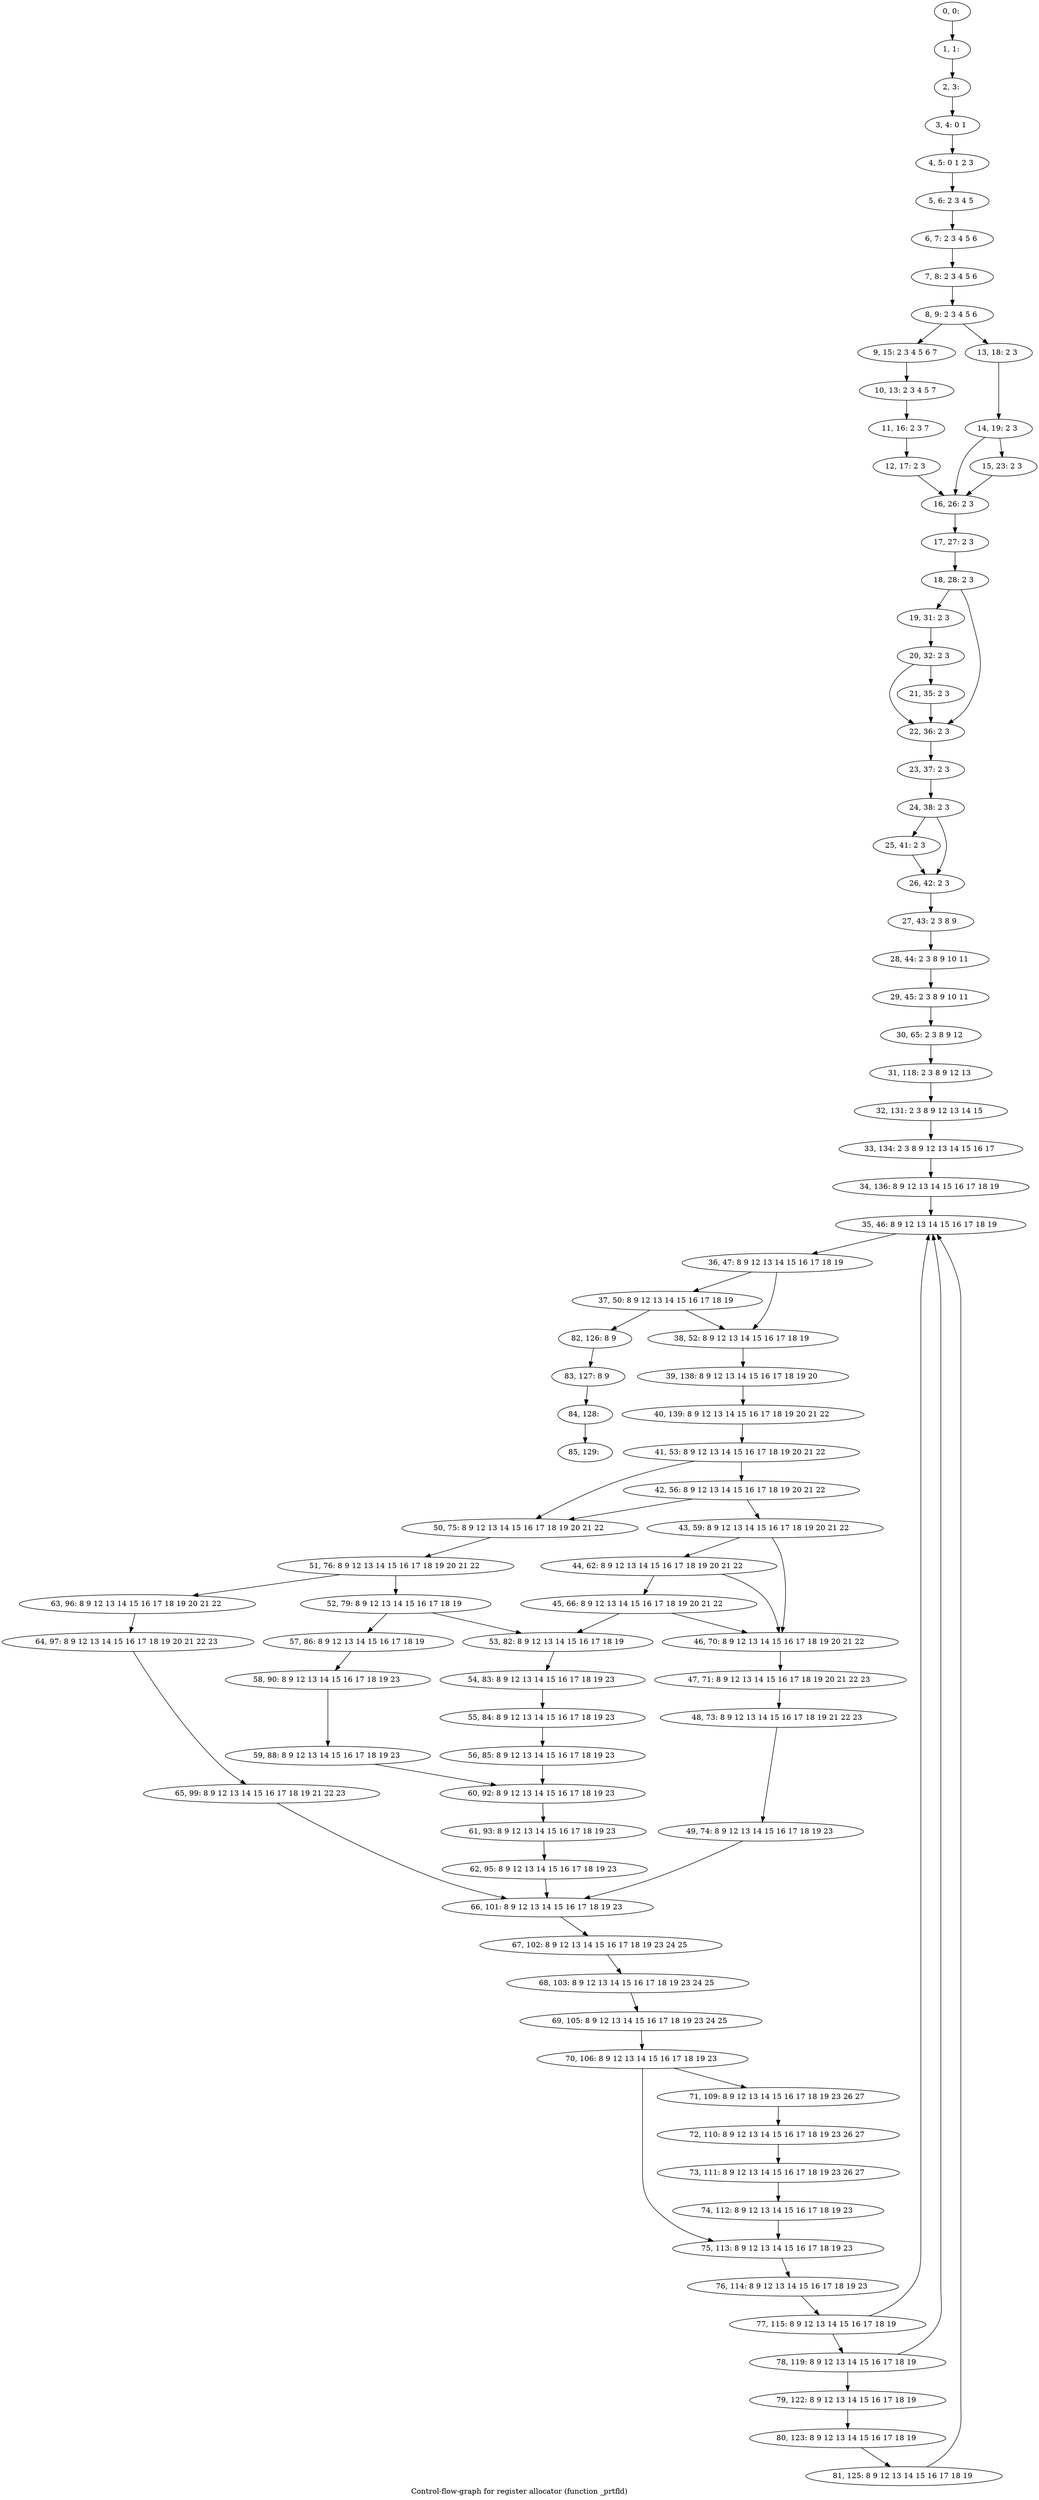 digraph G {
graph [label="Control-flow-graph for register allocator (function _prtfld)"]
0[label="0, 0: "];
1[label="1, 1: "];
2[label="2, 3: "];
3[label="3, 4: 0 1 "];
4[label="4, 5: 0 1 2 3 "];
5[label="5, 6: 2 3 4 5 "];
6[label="6, 7: 2 3 4 5 6 "];
7[label="7, 8: 2 3 4 5 6 "];
8[label="8, 9: 2 3 4 5 6 "];
9[label="9, 15: 2 3 4 5 6 7 "];
10[label="10, 13: 2 3 4 5 7 "];
11[label="11, 16: 2 3 7 "];
12[label="12, 17: 2 3 "];
13[label="13, 18: 2 3 "];
14[label="14, 19: 2 3 "];
15[label="15, 23: 2 3 "];
16[label="16, 26: 2 3 "];
17[label="17, 27: 2 3 "];
18[label="18, 28: 2 3 "];
19[label="19, 31: 2 3 "];
20[label="20, 32: 2 3 "];
21[label="21, 35: 2 3 "];
22[label="22, 36: 2 3 "];
23[label="23, 37: 2 3 "];
24[label="24, 38: 2 3 "];
25[label="25, 41: 2 3 "];
26[label="26, 42: 2 3 "];
27[label="27, 43: 2 3 8 9 "];
28[label="28, 44: 2 3 8 9 10 11 "];
29[label="29, 45: 2 3 8 9 10 11 "];
30[label="30, 65: 2 3 8 9 12 "];
31[label="31, 118: 2 3 8 9 12 13 "];
32[label="32, 131: 2 3 8 9 12 13 14 15 "];
33[label="33, 134: 2 3 8 9 12 13 14 15 16 17 "];
34[label="34, 136: 8 9 12 13 14 15 16 17 18 19 "];
35[label="35, 46: 8 9 12 13 14 15 16 17 18 19 "];
36[label="36, 47: 8 9 12 13 14 15 16 17 18 19 "];
37[label="37, 50: 8 9 12 13 14 15 16 17 18 19 "];
38[label="38, 52: 8 9 12 13 14 15 16 17 18 19 "];
39[label="39, 138: 8 9 12 13 14 15 16 17 18 19 20 "];
40[label="40, 139: 8 9 12 13 14 15 16 17 18 19 20 21 22 "];
41[label="41, 53: 8 9 12 13 14 15 16 17 18 19 20 21 22 "];
42[label="42, 56: 8 9 12 13 14 15 16 17 18 19 20 21 22 "];
43[label="43, 59: 8 9 12 13 14 15 16 17 18 19 20 21 22 "];
44[label="44, 62: 8 9 12 13 14 15 16 17 18 19 20 21 22 "];
45[label="45, 66: 8 9 12 13 14 15 16 17 18 19 20 21 22 "];
46[label="46, 70: 8 9 12 13 14 15 16 17 18 19 20 21 22 "];
47[label="47, 71: 8 9 12 13 14 15 16 17 18 19 20 21 22 23 "];
48[label="48, 73: 8 9 12 13 14 15 16 17 18 19 21 22 23 "];
49[label="49, 74: 8 9 12 13 14 15 16 17 18 19 23 "];
50[label="50, 75: 8 9 12 13 14 15 16 17 18 19 20 21 22 "];
51[label="51, 76: 8 9 12 13 14 15 16 17 18 19 20 21 22 "];
52[label="52, 79: 8 9 12 13 14 15 16 17 18 19 "];
53[label="53, 82: 8 9 12 13 14 15 16 17 18 19 "];
54[label="54, 83: 8 9 12 13 14 15 16 17 18 19 23 "];
55[label="55, 84: 8 9 12 13 14 15 16 17 18 19 23 "];
56[label="56, 85: 8 9 12 13 14 15 16 17 18 19 23 "];
57[label="57, 86: 8 9 12 13 14 15 16 17 18 19 "];
58[label="58, 90: 8 9 12 13 14 15 16 17 18 19 23 "];
59[label="59, 88: 8 9 12 13 14 15 16 17 18 19 23 "];
60[label="60, 92: 8 9 12 13 14 15 16 17 18 19 23 "];
61[label="61, 93: 8 9 12 13 14 15 16 17 18 19 23 "];
62[label="62, 95: 8 9 12 13 14 15 16 17 18 19 23 "];
63[label="63, 96: 8 9 12 13 14 15 16 17 18 19 20 21 22 "];
64[label="64, 97: 8 9 12 13 14 15 16 17 18 19 20 21 22 23 "];
65[label="65, 99: 8 9 12 13 14 15 16 17 18 19 21 22 23 "];
66[label="66, 101: 8 9 12 13 14 15 16 17 18 19 23 "];
67[label="67, 102: 8 9 12 13 14 15 16 17 18 19 23 24 25 "];
68[label="68, 103: 8 9 12 13 14 15 16 17 18 19 23 24 25 "];
69[label="69, 105: 8 9 12 13 14 15 16 17 18 19 23 24 25 "];
70[label="70, 106: 8 9 12 13 14 15 16 17 18 19 23 "];
71[label="71, 109: 8 9 12 13 14 15 16 17 18 19 23 26 27 "];
72[label="72, 110: 8 9 12 13 14 15 16 17 18 19 23 26 27 "];
73[label="73, 111: 8 9 12 13 14 15 16 17 18 19 23 26 27 "];
74[label="74, 112: 8 9 12 13 14 15 16 17 18 19 23 "];
75[label="75, 113: 8 9 12 13 14 15 16 17 18 19 23 "];
76[label="76, 114: 8 9 12 13 14 15 16 17 18 19 23 "];
77[label="77, 115: 8 9 12 13 14 15 16 17 18 19 "];
78[label="78, 119: 8 9 12 13 14 15 16 17 18 19 "];
79[label="79, 122: 8 9 12 13 14 15 16 17 18 19 "];
80[label="80, 123: 8 9 12 13 14 15 16 17 18 19 "];
81[label="81, 125: 8 9 12 13 14 15 16 17 18 19 "];
82[label="82, 126: 8 9 "];
83[label="83, 127: 8 9 "];
84[label="84, 128: "];
85[label="85, 129: "];
0->1 ;
1->2 ;
2->3 ;
3->4 ;
4->5 ;
5->6 ;
6->7 ;
7->8 ;
8->9 ;
8->13 ;
9->10 ;
10->11 ;
11->12 ;
12->16 ;
13->14 ;
14->15 ;
14->16 ;
15->16 ;
16->17 ;
17->18 ;
18->19 ;
18->22 ;
19->20 ;
20->21 ;
20->22 ;
21->22 ;
22->23 ;
23->24 ;
24->25 ;
24->26 ;
25->26 ;
26->27 ;
27->28 ;
28->29 ;
29->30 ;
30->31 ;
31->32 ;
32->33 ;
33->34 ;
34->35 ;
35->36 ;
36->37 ;
36->38 ;
37->38 ;
37->82 ;
38->39 ;
39->40 ;
40->41 ;
41->42 ;
41->50 ;
42->43 ;
42->50 ;
43->44 ;
43->46 ;
44->45 ;
44->46 ;
45->46 ;
45->53 ;
46->47 ;
47->48 ;
48->49 ;
49->66 ;
50->51 ;
51->52 ;
51->63 ;
52->53 ;
52->57 ;
53->54 ;
54->55 ;
55->56 ;
56->60 ;
57->58 ;
58->59 ;
59->60 ;
60->61 ;
61->62 ;
62->66 ;
63->64 ;
64->65 ;
65->66 ;
66->67 ;
67->68 ;
68->69 ;
69->70 ;
70->71 ;
70->75 ;
71->72 ;
72->73 ;
73->74 ;
74->75 ;
75->76 ;
76->77 ;
77->78 ;
77->35 ;
78->79 ;
78->35 ;
79->80 ;
80->81 ;
81->35 ;
82->83 ;
83->84 ;
84->85 ;
}
